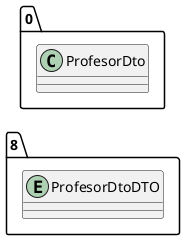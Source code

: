@startuml 
allow_mixing
left to right direction
package "8"{
entity ProfesorDtoDTO

}
package "0"{
class ProfesorDto
}
@enduml